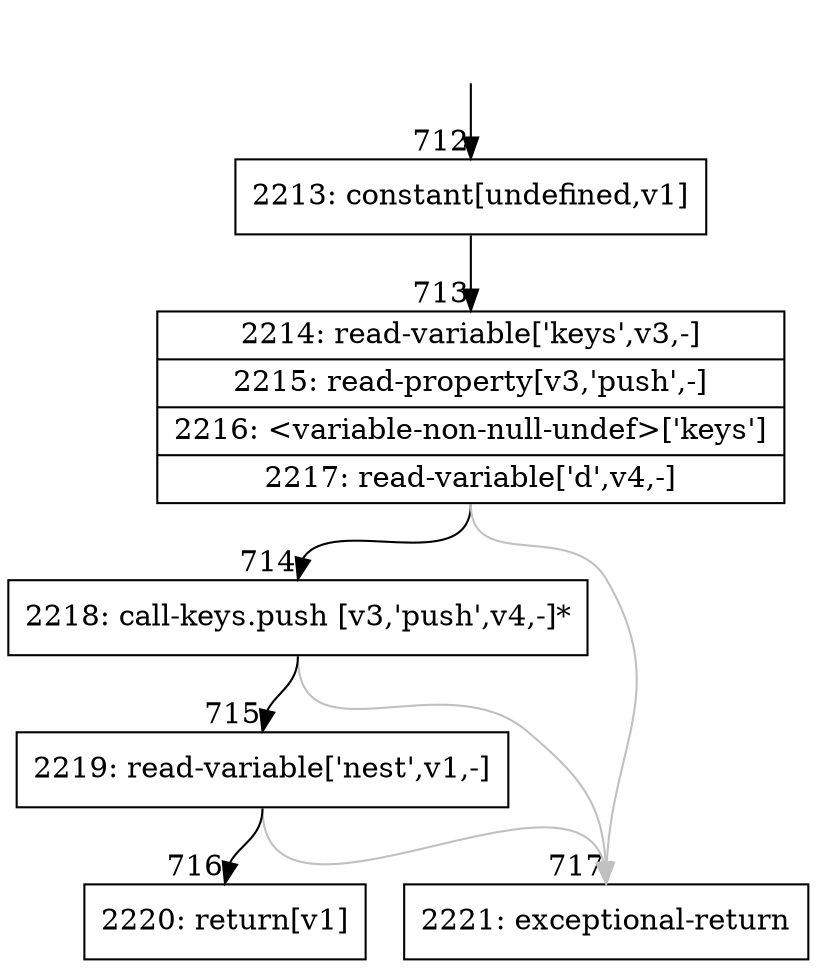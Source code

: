 digraph {
rankdir="TD"
BB_entry65[shape=none,label=""];
BB_entry65 -> BB712 [tailport=s, headport=n, headlabel="    712"]
BB712 [shape=record label="{2213: constant[undefined,v1]}" ] 
BB712 -> BB713 [tailport=s, headport=n, headlabel="      713"]
BB713 [shape=record label="{2214: read-variable['keys',v3,-]|2215: read-property[v3,'push',-]|2216: \<variable-non-null-undef\>['keys']|2217: read-variable['d',v4,-]}" ] 
BB713 -> BB714 [tailport=s, headport=n, headlabel="      714"]
BB713 -> BB717 [tailport=s, headport=n, color=gray, headlabel="      717"]
BB714 [shape=record label="{2218: call-keys.push [v3,'push',v4,-]*}" ] 
BB714 -> BB715 [tailport=s, headport=n, headlabel="      715"]
BB714 -> BB717 [tailport=s, headport=n, color=gray]
BB715 [shape=record label="{2219: read-variable['nest',v1,-]}" ] 
BB715 -> BB716 [tailport=s, headport=n, headlabel="      716"]
BB715 -> BB717 [tailport=s, headport=n, color=gray]
BB716 [shape=record label="{2220: return[v1]}" ] 
BB717 [shape=record label="{2221: exceptional-return}" ] 
//#$~ 417
}

